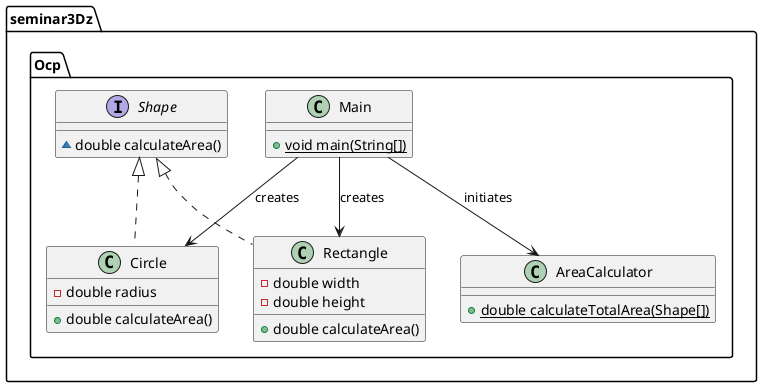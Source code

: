 @startuml
class seminar3Dz.Ocp.Rectangle {
- double width
- double height
+ double calculateArea()
}
class seminar3Dz.Ocp.Main {
+ {static} void main(String[])
}
interface seminar3Dz.Ocp.Shape {
~ double calculateArea()
}
class seminar3Dz.Ocp.AreaCalculator {
+ {static} double calculateTotalArea(Shape[])
}
class seminar3Dz.Ocp.Circle {
- double radius
+ double calculateArea()
}

seminar3Dz.Ocp.Main --> seminar3Dz.Ocp.Circle : creates
seminar3Dz.Ocp.Main --> seminar3Dz.Ocp.Rectangle : creates
seminar3Dz.Ocp.Main --> seminar3Dz.Ocp.AreaCalculator : initiates

seminar3Dz.Ocp.Shape <|.. seminar3Dz.Ocp.Rectangle
seminar3Dz.Ocp.Shape <|.. seminar3Dz.Ocp.Circle
@enduml